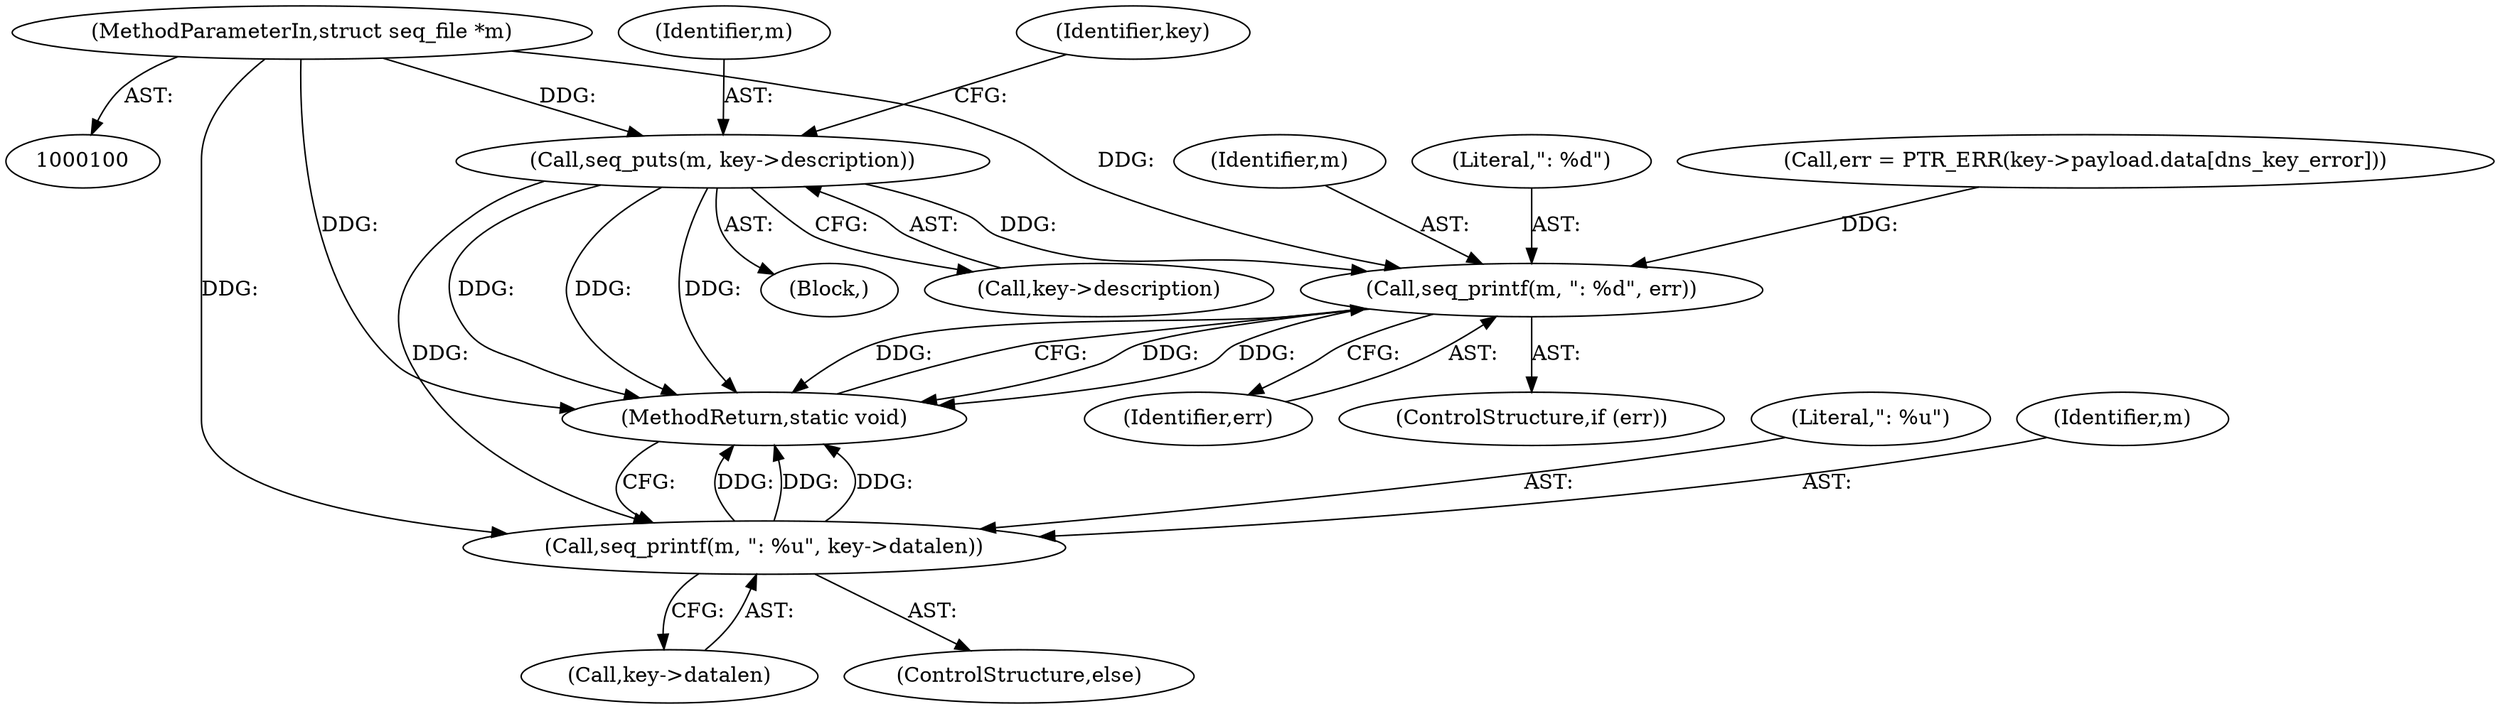digraph "0_linux_363b02dab09b3226f3bd1420dad9c72b79a42a76@pointer" {
"1000104" [label="(Call,seq_puts(m, key->description))"];
"1000102" [label="(MethodParameterIn,struct seq_file *m)"];
"1000126" [label="(Call,seq_printf(m, \": %d\", err))"];
"1000131" [label="(Call,seq_printf(m, \": %u\", key->datalen))"];
"1000133" [label="(Literal,\": %u\")"];
"1000104" [label="(Call,seq_puts(m, key->description))"];
"1000105" [label="(Identifier,m)"];
"1000103" [label="(Block,)"];
"1000114" [label="(Call,err = PTR_ERR(key->payload.data[dns_key_error]))"];
"1000111" [label="(Identifier,key)"];
"1000126" [label="(Call,seq_printf(m, \": %d\", err))"];
"1000131" [label="(Call,seq_printf(m, \": %u\", key->datalen))"];
"1000124" [label="(ControlStructure,if (err))"];
"1000132" [label="(Identifier,m)"];
"1000106" [label="(Call,key->description)"];
"1000137" [label="(MethodReturn,static void)"];
"1000129" [label="(Identifier,err)"];
"1000102" [label="(MethodParameterIn,struct seq_file *m)"];
"1000127" [label="(Identifier,m)"];
"1000134" [label="(Call,key->datalen)"];
"1000128" [label="(Literal,\": %d\")"];
"1000130" [label="(ControlStructure,else)"];
"1000104" -> "1000103"  [label="AST: "];
"1000104" -> "1000106"  [label="CFG: "];
"1000105" -> "1000104"  [label="AST: "];
"1000106" -> "1000104"  [label="AST: "];
"1000111" -> "1000104"  [label="CFG: "];
"1000104" -> "1000137"  [label="DDG: "];
"1000104" -> "1000137"  [label="DDG: "];
"1000104" -> "1000137"  [label="DDG: "];
"1000102" -> "1000104"  [label="DDG: "];
"1000104" -> "1000126"  [label="DDG: "];
"1000104" -> "1000131"  [label="DDG: "];
"1000102" -> "1000100"  [label="AST: "];
"1000102" -> "1000137"  [label="DDG: "];
"1000102" -> "1000126"  [label="DDG: "];
"1000102" -> "1000131"  [label="DDG: "];
"1000126" -> "1000124"  [label="AST: "];
"1000126" -> "1000129"  [label="CFG: "];
"1000127" -> "1000126"  [label="AST: "];
"1000128" -> "1000126"  [label="AST: "];
"1000129" -> "1000126"  [label="AST: "];
"1000137" -> "1000126"  [label="CFG: "];
"1000126" -> "1000137"  [label="DDG: "];
"1000126" -> "1000137"  [label="DDG: "];
"1000126" -> "1000137"  [label="DDG: "];
"1000114" -> "1000126"  [label="DDG: "];
"1000131" -> "1000130"  [label="AST: "];
"1000131" -> "1000134"  [label="CFG: "];
"1000132" -> "1000131"  [label="AST: "];
"1000133" -> "1000131"  [label="AST: "];
"1000134" -> "1000131"  [label="AST: "];
"1000137" -> "1000131"  [label="CFG: "];
"1000131" -> "1000137"  [label="DDG: "];
"1000131" -> "1000137"  [label="DDG: "];
"1000131" -> "1000137"  [label="DDG: "];
}
